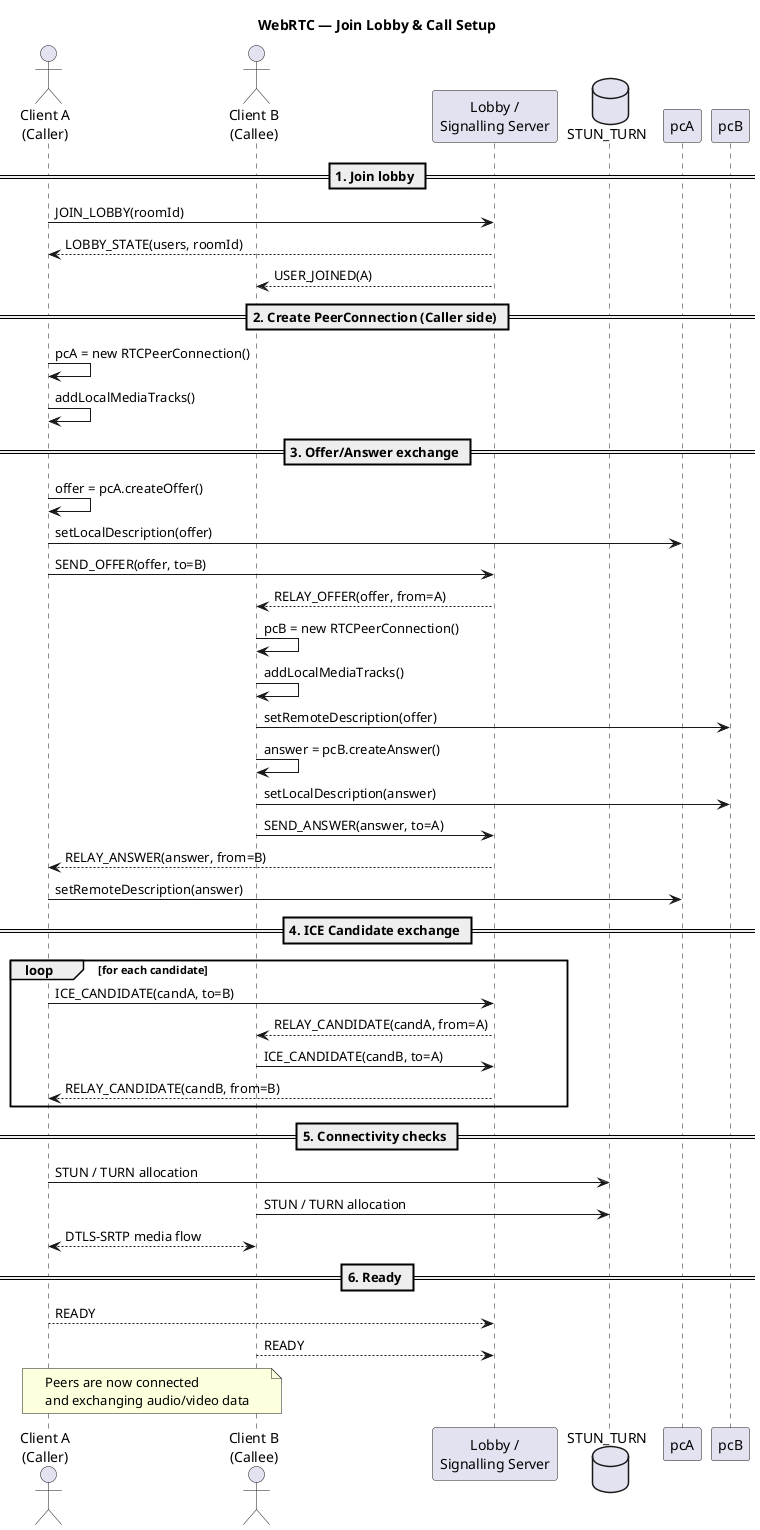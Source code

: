 @startuml
title WebRTC — Join Lobby & Call Setup

actor      "Client A\n(Caller)"   as A
actor      "Client B\n(Callee)"   as B
participant "Lobby /\nSignalling Server"  as S
database    STUN_TURN as R

== 1. Join lobby ==
A -> S: JOIN_LOBBY(roomId)
S --> A: LOBBY_STATE(users, roomId)
S --> B: USER_JOINED(A)

== 2. Create PeerConnection (Caller side) ==
A -> A: pcA = new RTCPeerConnection()
A -> A: addLocalMediaTracks()

== 3. Offer/Answer exchange ==
A -> A: offer = pcA.createOffer()
A -> pcA: setLocalDescription(offer)
A -> S: SEND_OFFER(offer, to=B)
S --> B: RELAY_OFFER(offer, from=A)

B -> B: pcB = new RTCPeerConnection()
B -> B: addLocalMediaTracks()
B -> pcB: setRemoteDescription(offer)
B -> B: answer = pcB.createAnswer()
B -> pcB: setLocalDescription(answer)
B -> S: SEND_ANSWER(answer, to=A)
S --> A: RELAY_ANSWER(answer, from=B)
A -> pcA: setRemoteDescription(answer)

== 4. ICE Candidate exchange ==
loop for each candidate
    A -> S: ICE_CANDIDATE(candA, to=B)
    S --> B: RELAY_CANDIDATE(candA, from=A)

    B -> S: ICE_CANDIDATE(candB, to=A)
    S --> A: RELAY_CANDIDATE(candB, from=B)
end

== 5. Connectivity checks ==
A -> R: STUN / TURN allocation
B -> R: STUN / TURN allocation
A <--> B: DTLS‐SRTP media flow

== 6. Ready ==
A --> S: READY
B --> S: READY
note over A,B: Peers are now connected\nand exchanging audio/video data
@enduml
